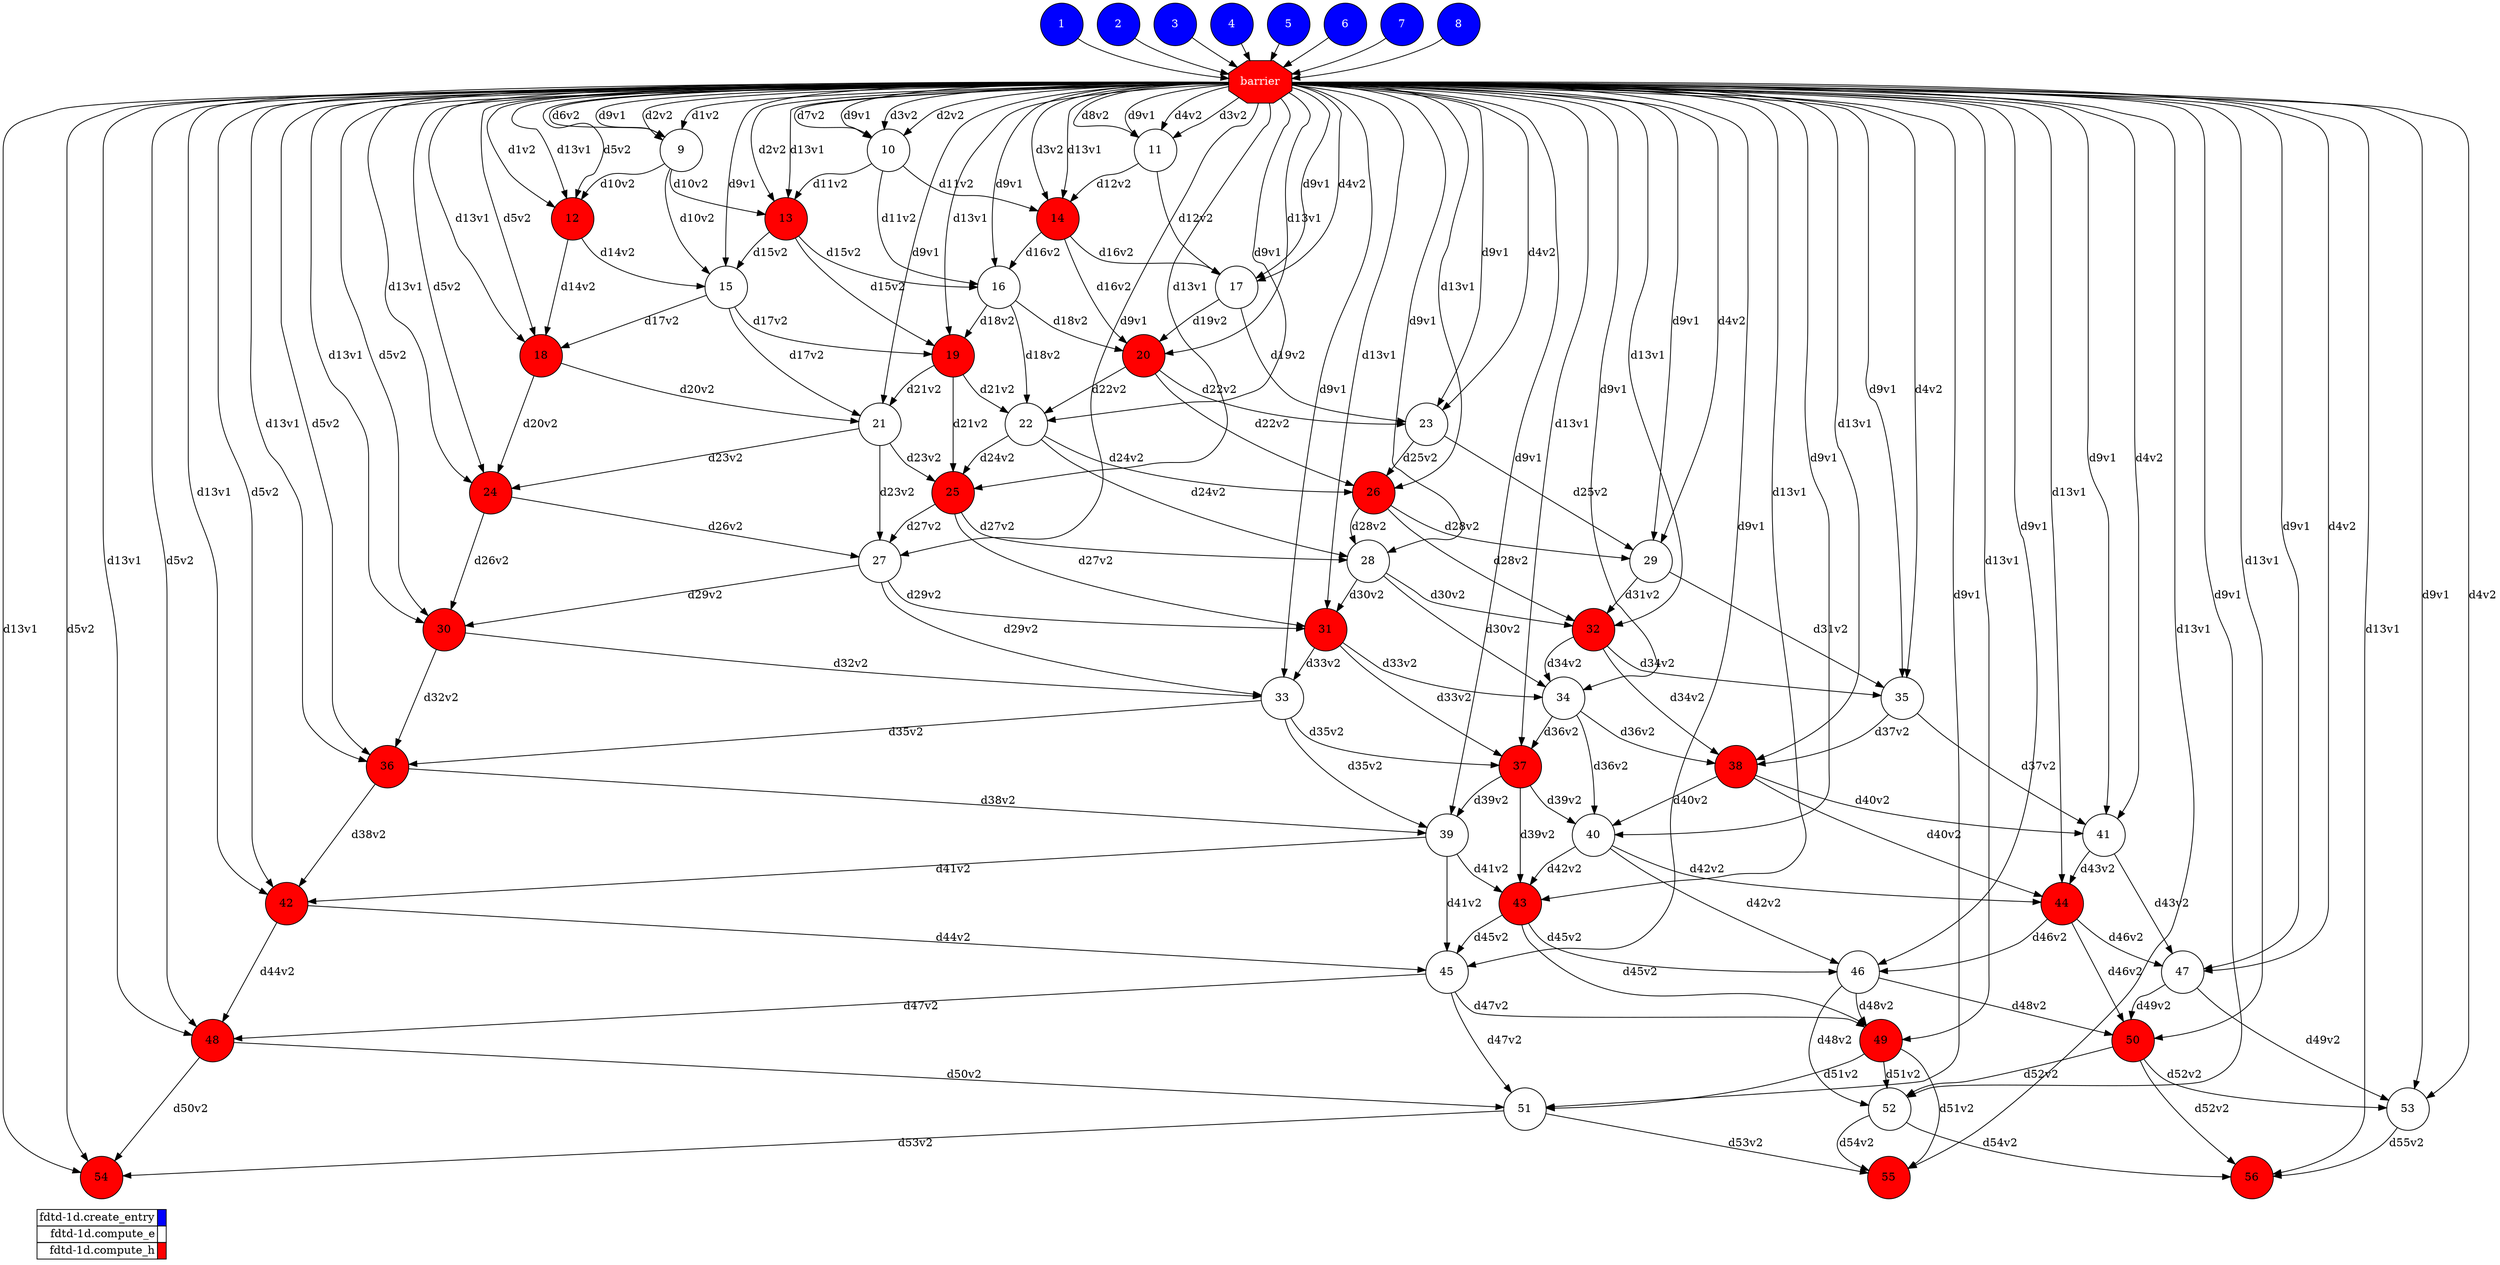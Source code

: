 digraph {
  rankdir=TB;
  labeljust="l";
  subgraph dependence_graph {
    ranksep=0.20;
    node[height=0.75];

1[shape=circle, style=filled fillcolor="#0000ff" fontcolor="#ffffff"];
2[shape=circle, style=filled fillcolor="#0000ff" fontcolor="#ffffff"];
3[shape=circle, style=filled fillcolor="#0000ff" fontcolor="#ffffff"];
4[shape=circle, style=filled fillcolor="#0000ff" fontcolor="#ffffff"];
5[shape=circle, style=filled fillcolor="#0000ff" fontcolor="#ffffff"];
6[shape=circle, style=filled fillcolor="#0000ff" fontcolor="#ffffff"];
7[shape=circle, style=filled fillcolor="#0000ff" fontcolor="#ffffff"];
8[shape=circle, style=filled fillcolor="#0000ff" fontcolor="#ffffff"];
Synchro1[label="barrier", shape=octagon, style=filled fillcolor="#ff0000" fontcolor="#FFFFFF"];
6 -> Synchro1;
5 -> Synchro1;
2 -> Synchro1;
7 -> Synchro1;
8 -> Synchro1;
1 -> Synchro1;
3 -> Synchro1;
4 -> Synchro1;
9[shape=circle, style=filled fillcolor="#ffffff" fontcolor="#000000"];
Synchro1 -> 9[ label="d6v2" ];
Synchro1 -> 9[ label="d9v1" ];
Synchro1 -> 9[ label="d2v2" ];
Synchro1 -> 9[ label="d1v2" ];
10[shape=circle, style=filled fillcolor="#ffffff" fontcolor="#000000"];
Synchro1 -> 10[ label="d7v2" ];
Synchro1 -> 10[ label="d9v1" ];
Synchro1 -> 10[ label="d3v2" ];
Synchro1 -> 10[ label="d2v2" ];
11[shape=circle, style=filled fillcolor="#ffffff" fontcolor="#000000"];
Synchro1 -> 11[ label="d8v2" ];
Synchro1 -> 11[ label="d9v1" ];
Synchro1 -> 11[ label="d4v2" ];
Synchro1 -> 11[ label="d3v2" ];
12[shape=circle, style=filled fillcolor="#ff0000" fontcolor="#000000"];
Synchro1 -> 12[ label="d1v2" ];
Synchro1 -> 12[ label="d13v1" ];
9 -> 12[ label="d10v2" ];
Synchro1 -> 12[ label="d5v2" ];
13[shape=circle, style=filled fillcolor="#ff0000" fontcolor="#000000"];
Synchro1 -> 13[ label="d2v2" ];
Synchro1 -> 13[ label="d13v1" ];
10 -> 13[ label="d11v2" ];
9 -> 13[ label="d10v2" ];
14[shape=circle, style=filled fillcolor="#ff0000" fontcolor="#000000"];
Synchro1 -> 14[ label="d3v2" ];
Synchro1 -> 14[ label="d13v1" ];
11 -> 14[ label="d12v2" ];
10 -> 14[ label="d11v2" ];
15[shape=circle, style=filled fillcolor="#ffffff" fontcolor="#000000"];
9 -> 15[ label="d10v2" ];
Synchro1 -> 15[ label="d9v1" ];
13 -> 15[ label="d15v2" ];
12 -> 15[ label="d14v2" ];
16[shape=circle, style=filled fillcolor="#ffffff" fontcolor="#000000"];
10 -> 16[ label="d11v2" ];
Synchro1 -> 16[ label="d9v1" ];
14 -> 16[ label="d16v2" ];
13 -> 16[ label="d15v2" ];
17[shape=circle, style=filled fillcolor="#ffffff" fontcolor="#000000"];
11 -> 17[ label="d12v2" ];
Synchro1 -> 17[ label="d9v1" ];
Synchro1 -> 17[ label="d4v2" ];
14 -> 17[ label="d16v2" ];
18[shape=circle, style=filled fillcolor="#ff0000" fontcolor="#000000"];
12 -> 18[ label="d14v2" ];
Synchro1 -> 18[ label="d13v1" ];
15 -> 18[ label="d17v2" ];
Synchro1 -> 18[ label="d5v2" ];
19[shape=circle, style=filled fillcolor="#ff0000" fontcolor="#000000"];
13 -> 19[ label="d15v2" ];
Synchro1 -> 19[ label="d13v1" ];
16 -> 19[ label="d18v2" ];
15 -> 19[ label="d17v2" ];
20[shape=circle, style=filled fillcolor="#ff0000" fontcolor="#000000"];
14 -> 20[ label="d16v2" ];
Synchro1 -> 20[ label="d13v1" ];
17 -> 20[ label="d19v2" ];
16 -> 20[ label="d18v2" ];
21[shape=circle, style=filled fillcolor="#ffffff" fontcolor="#000000"];
15 -> 21[ label="d17v2" ];
Synchro1 -> 21[ label="d9v1" ];
19 -> 21[ label="d21v2" ];
18 -> 21[ label="d20v2" ];
22[shape=circle, style=filled fillcolor="#ffffff" fontcolor="#000000"];
16 -> 22[ label="d18v2" ];
Synchro1 -> 22[ label="d9v1" ];
20 -> 22[ label="d22v2" ];
19 -> 22[ label="d21v2" ];
23[shape=circle, style=filled fillcolor="#ffffff" fontcolor="#000000"];
17 -> 23[ label="d19v2" ];
Synchro1 -> 23[ label="d9v1" ];
Synchro1 -> 23[ label="d4v2" ];
20 -> 23[ label="d22v2" ];
24[shape=circle, style=filled fillcolor="#ff0000" fontcolor="#000000"];
18 -> 24[ label="d20v2" ];
Synchro1 -> 24[ label="d13v1" ];
21 -> 24[ label="d23v2" ];
Synchro1 -> 24[ label="d5v2" ];
25[shape=circle, style=filled fillcolor="#ff0000" fontcolor="#000000"];
19 -> 25[ label="d21v2" ];
Synchro1 -> 25[ label="d13v1" ];
22 -> 25[ label="d24v2" ];
21 -> 25[ label="d23v2" ];
26[shape=circle, style=filled fillcolor="#ff0000" fontcolor="#000000"];
20 -> 26[ label="d22v2" ];
Synchro1 -> 26[ label="d13v1" ];
23 -> 26[ label="d25v2" ];
22 -> 26[ label="d24v2" ];
27[shape=circle, style=filled fillcolor="#ffffff" fontcolor="#000000"];
21 -> 27[ label="d23v2" ];
Synchro1 -> 27[ label="d9v1" ];
25 -> 27[ label="d27v2" ];
24 -> 27[ label="d26v2" ];
28[shape=circle, style=filled fillcolor="#ffffff" fontcolor="#000000"];
22 -> 28[ label="d24v2" ];
Synchro1 -> 28[ label="d9v1" ];
26 -> 28[ label="d28v2" ];
25 -> 28[ label="d27v2" ];
29[shape=circle, style=filled fillcolor="#ffffff" fontcolor="#000000"];
23 -> 29[ label="d25v2" ];
Synchro1 -> 29[ label="d9v1" ];
Synchro1 -> 29[ label="d4v2" ];
26 -> 29[ label="d28v2" ];
30[shape=circle, style=filled fillcolor="#ff0000" fontcolor="#000000"];
24 -> 30[ label="d26v2" ];
Synchro1 -> 30[ label="d13v1" ];
27 -> 30[ label="d29v2" ];
Synchro1 -> 30[ label="d5v2" ];
31[shape=circle, style=filled fillcolor="#ff0000" fontcolor="#000000"];
25 -> 31[ label="d27v2" ];
Synchro1 -> 31[ label="d13v1" ];
28 -> 31[ label="d30v2" ];
27 -> 31[ label="d29v2" ];
32[shape=circle, style=filled fillcolor="#ff0000" fontcolor="#000000"];
26 -> 32[ label="d28v2" ];
Synchro1 -> 32[ label="d13v1" ];
29 -> 32[ label="d31v2" ];
28 -> 32[ label="d30v2" ];
33[shape=circle, style=filled fillcolor="#ffffff" fontcolor="#000000"];
27 -> 33[ label="d29v2" ];
Synchro1 -> 33[ label="d9v1" ];
31 -> 33[ label="d33v2" ];
30 -> 33[ label="d32v2" ];
34[shape=circle, style=filled fillcolor="#ffffff" fontcolor="#000000"];
28 -> 34[ label="d30v2" ];
Synchro1 -> 34[ label="d9v1" ];
32 -> 34[ label="d34v2" ];
31 -> 34[ label="d33v2" ];
35[shape=circle, style=filled fillcolor="#ffffff" fontcolor="#000000"];
29 -> 35[ label="d31v2" ];
Synchro1 -> 35[ label="d9v1" ];
Synchro1 -> 35[ label="d4v2" ];
32 -> 35[ label="d34v2" ];
36[shape=circle, style=filled fillcolor="#ff0000" fontcolor="#000000"];
30 -> 36[ label="d32v2" ];
Synchro1 -> 36[ label="d13v1" ];
33 -> 36[ label="d35v2" ];
Synchro1 -> 36[ label="d5v2" ];
37[shape=circle, style=filled fillcolor="#ff0000" fontcolor="#000000"];
31 -> 37[ label="d33v2" ];
Synchro1 -> 37[ label="d13v1" ];
34 -> 37[ label="d36v2" ];
33 -> 37[ label="d35v2" ];
38[shape=circle, style=filled fillcolor="#ff0000" fontcolor="#000000"];
32 -> 38[ label="d34v2" ];
Synchro1 -> 38[ label="d13v1" ];
35 -> 38[ label="d37v2" ];
34 -> 38[ label="d36v2" ];
39[shape=circle, style=filled fillcolor="#ffffff" fontcolor="#000000"];
33 -> 39[ label="d35v2" ];
Synchro1 -> 39[ label="d9v1" ];
37 -> 39[ label="d39v2" ];
36 -> 39[ label="d38v2" ];
40[shape=circle, style=filled fillcolor="#ffffff" fontcolor="#000000"];
34 -> 40[ label="d36v2" ];
Synchro1 -> 40[ label="d9v1" ];
38 -> 40[ label="d40v2" ];
37 -> 40[ label="d39v2" ];
41[shape=circle, style=filled fillcolor="#ffffff" fontcolor="#000000"];
35 -> 41[ label="d37v2" ];
Synchro1 -> 41[ label="d9v1" ];
Synchro1 -> 41[ label="d4v2" ];
38 -> 41[ label="d40v2" ];
42[shape=circle, style=filled fillcolor="#ff0000" fontcolor="#000000"];
36 -> 42[ label="d38v2" ];
Synchro1 -> 42[ label="d13v1" ];
39 -> 42[ label="d41v2" ];
Synchro1 -> 42[ label="d5v2" ];
43[shape=circle, style=filled fillcolor="#ff0000" fontcolor="#000000"];
37 -> 43[ label="d39v2" ];
Synchro1 -> 43[ label="d13v1" ];
40 -> 43[ label="d42v2" ];
39 -> 43[ label="d41v2" ];
44[shape=circle, style=filled fillcolor="#ff0000" fontcolor="#000000"];
38 -> 44[ label="d40v2" ];
Synchro1 -> 44[ label="d13v1" ];
41 -> 44[ label="d43v2" ];
40 -> 44[ label="d42v2" ];
45[shape=circle, style=filled fillcolor="#ffffff" fontcolor="#000000"];
39 -> 45[ label="d41v2" ];
Synchro1 -> 45[ label="d9v1" ];
43 -> 45[ label="d45v2" ];
42 -> 45[ label="d44v2" ];
46[shape=circle, style=filled fillcolor="#ffffff" fontcolor="#000000"];
40 -> 46[ label="d42v2" ];
Synchro1 -> 46[ label="d9v1" ];
44 -> 46[ label="d46v2" ];
43 -> 46[ label="d45v2" ];
47[shape=circle, style=filled fillcolor="#ffffff" fontcolor="#000000"];
41 -> 47[ label="d43v2" ];
Synchro1 -> 47[ label="d9v1" ];
Synchro1 -> 47[ label="d4v2" ];
44 -> 47[ label="d46v2" ];
48[shape=circle, style=filled fillcolor="#ff0000" fontcolor="#000000"];
42 -> 48[ label="d44v2" ];
Synchro1 -> 48[ label="d13v1" ];
45 -> 48[ label="d47v2" ];
Synchro1 -> 48[ label="d5v2" ];
49[shape=circle, style=filled fillcolor="#ff0000" fontcolor="#000000"];
43 -> 49[ label="d45v2" ];
Synchro1 -> 49[ label="d13v1" ];
46 -> 49[ label="d48v2" ];
45 -> 49[ label="d47v2" ];
50[shape=circle, style=filled fillcolor="#ff0000" fontcolor="#000000"];
44 -> 50[ label="d46v2" ];
Synchro1 -> 50[ label="d13v1" ];
47 -> 50[ label="d49v2" ];
46 -> 50[ label="d48v2" ];
51[shape=circle, style=filled fillcolor="#ffffff" fontcolor="#000000"];
45 -> 51[ label="d47v2" ];
Synchro1 -> 51[ label="d9v1" ];
49 -> 51[ label="d51v2" ];
48 -> 51[ label="d50v2" ];
52[shape=circle, style=filled fillcolor="#ffffff" fontcolor="#000000"];
46 -> 52[ label="d48v2" ];
Synchro1 -> 52[ label="d9v1" ];
50 -> 52[ label="d52v2" ];
49 -> 52[ label="d51v2" ];
53[shape=circle, style=filled fillcolor="#ffffff" fontcolor="#000000"];
47 -> 53[ label="d49v2" ];
Synchro1 -> 53[ label="d9v1" ];
Synchro1 -> 53[ label="d4v2" ];
50 -> 53[ label="d52v2" ];
54[shape=circle, style=filled fillcolor="#ff0000" fontcolor="#000000"];
48 -> 54[ label="d50v2" ];
Synchro1 -> 54[ label="d13v1" ];
51 -> 54[ label="d53v2" ];
Synchro1 -> 54[ label="d5v2" ];
55[shape=circle, style=filled fillcolor="#ff0000" fontcolor="#000000"];
49 -> 55[ label="d51v2" ];
Synchro1 -> 55[ label="d13v1" ];
52 -> 55[ label="d54v2" ];
51 -> 55[ label="d53v2" ];
56[shape=circle, style=filled fillcolor="#ff0000" fontcolor="#000000"];
50 -> 56[ label="d52v2" ];
Synchro1 -> 56[ label="d13v1" ];
53 -> 56[ label="d55v2" ];
52 -> 56[ label="d54v2" ];  }
  subgraph legend {
    rank=sink;
    node [shape=plaintext, height=0.75];
    ranksep=0.20;
    label = "Legend";
    key [label=<
      <table border="0" cellpadding="2" cellspacing="0" cellborder="1">
<tr>
<td align="right">fdtd-1d.create_entry</td>
<td bgcolor="#0000ff">&nbsp;</td>
</tr>
<tr>
<td align="right">fdtd-1d.compute_e</td>
<td bgcolor="#ffffff">&nbsp;</td>
</tr>
<tr>
<td align="right">fdtd-1d.compute_h</td>
<td bgcolor="#ff0000">&nbsp;</td>
</tr>
      </table>
    >]
  }
}
